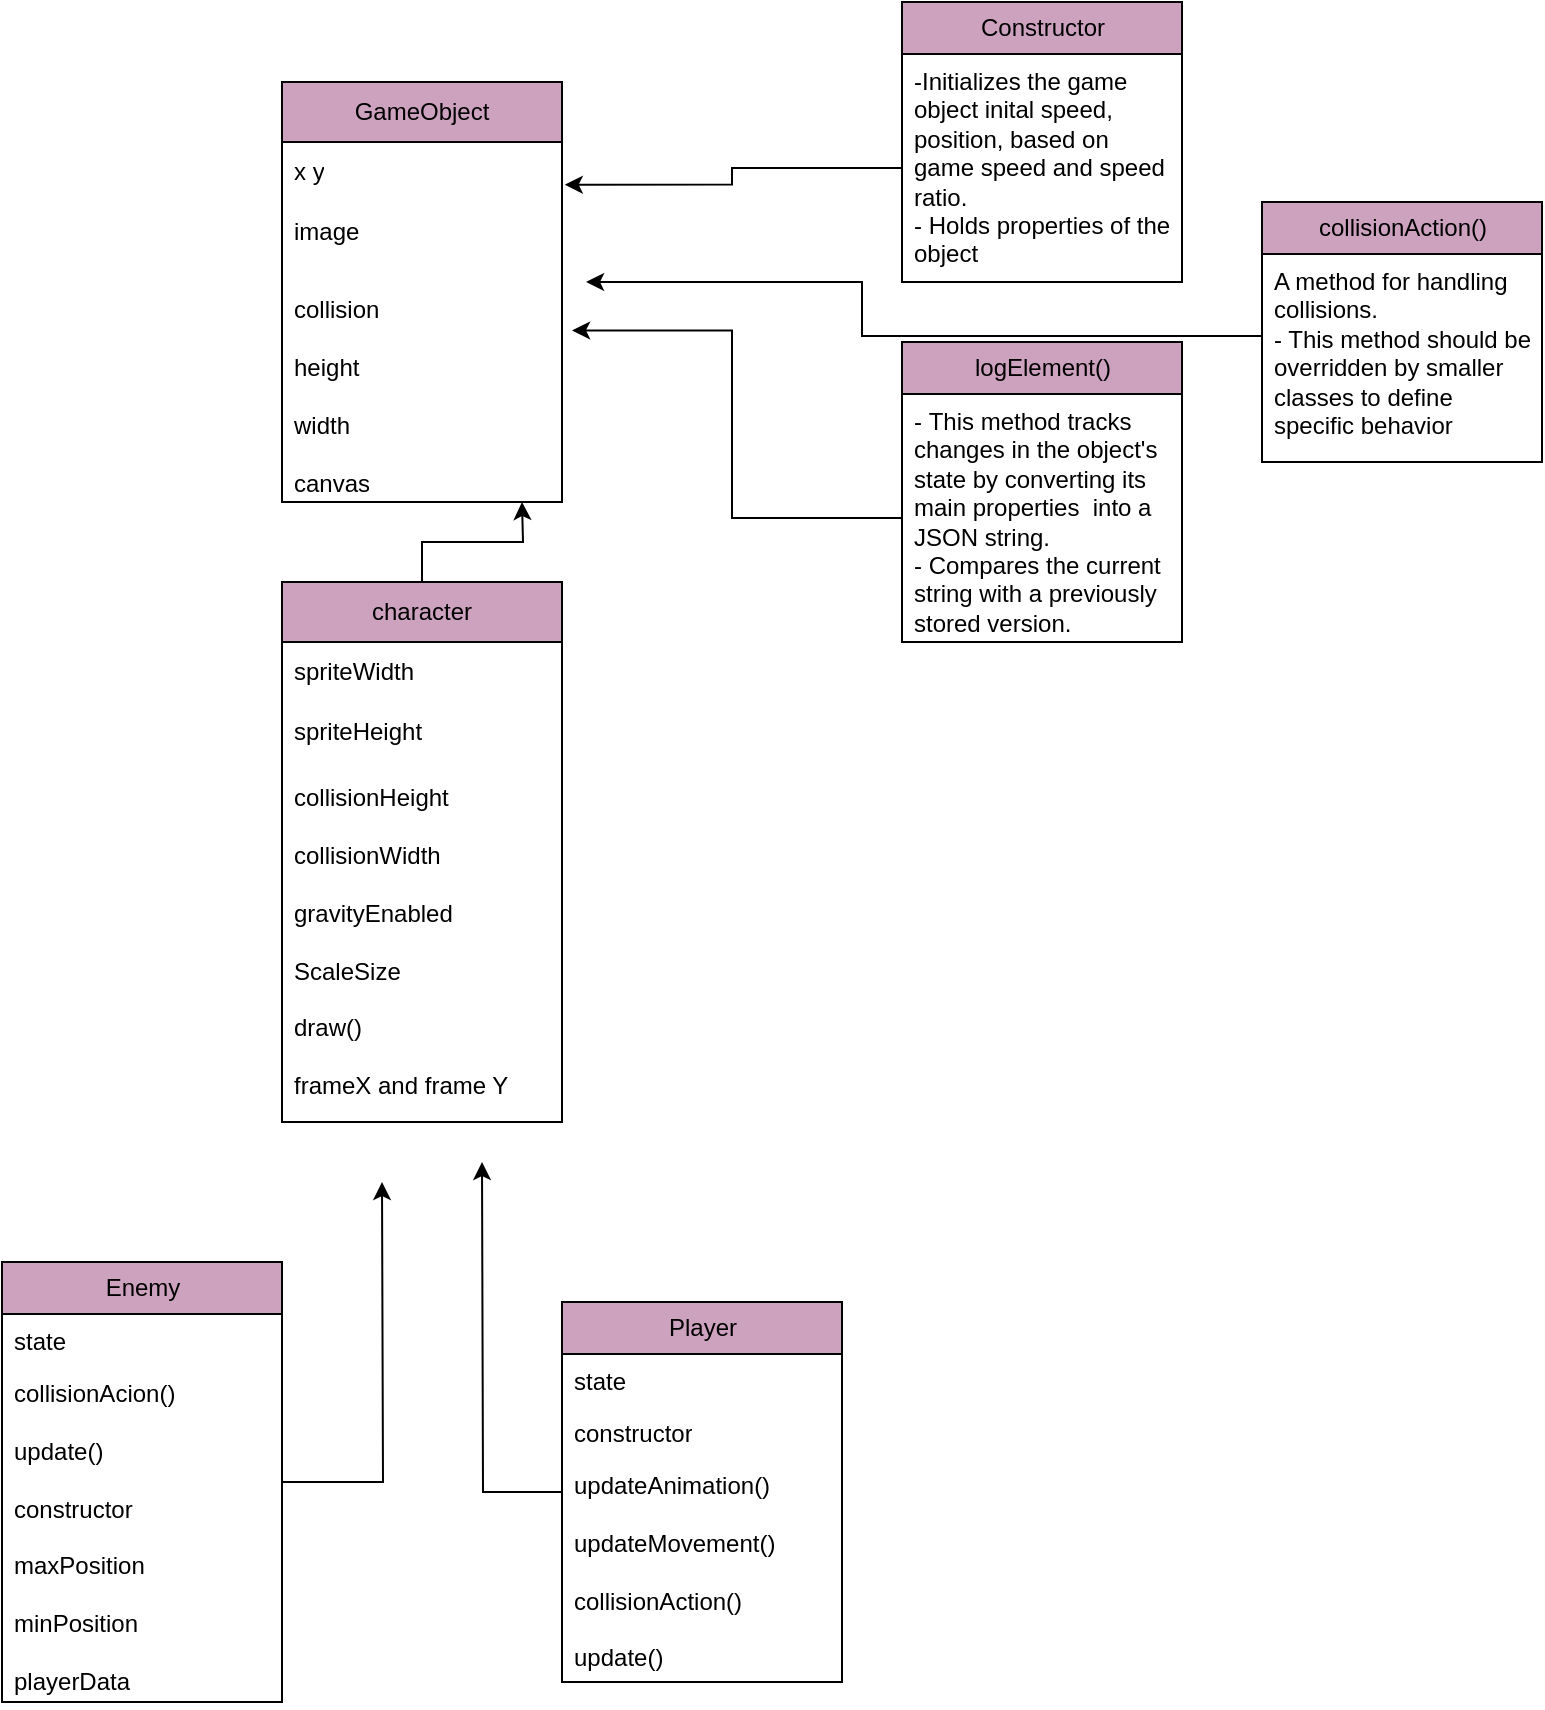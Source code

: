 <mxfile version="24.4.13" type="github">
  <diagram name="Page-1" id="x8qmYuALSSk1d0Hh3r-u">
    <mxGraphModel dx="1442" dy="825" grid="1" gridSize="10" guides="1" tooltips="1" connect="1" arrows="1" fold="1" page="1" pageScale="1" pageWidth="850" pageHeight="1100" math="0" shadow="0">
      <root>
        <mxCell id="0" />
        <mxCell id="1" parent="0" />
        <mxCell id="55efxoMV8fd_eb3HAS1C-12" value="GameObject" style="swimlane;fontStyle=0;childLayout=stackLayout;horizontal=1;startSize=30;horizontalStack=0;resizeParent=1;resizeParentMax=0;resizeLast=0;collapsible=1;marginBottom=0;whiteSpace=wrap;html=1;fillColor=#CDA2BE;" vertex="1" parent="1">
          <mxGeometry x="170" y="170" width="140" height="210" as="geometry" />
        </mxCell>
        <mxCell id="55efxoMV8fd_eb3HAS1C-13" value="x y" style="text;strokeColor=none;fillColor=none;align=left;verticalAlign=middle;spacingLeft=4;spacingRight=4;overflow=hidden;points=[[0,0.5],[1,0.5]];portConstraint=eastwest;rotatable=0;whiteSpace=wrap;html=1;" vertex="1" parent="55efxoMV8fd_eb3HAS1C-12">
          <mxGeometry y="30" width="140" height="30" as="geometry" />
        </mxCell>
        <mxCell id="55efxoMV8fd_eb3HAS1C-14" value="image" style="text;strokeColor=none;fillColor=none;align=left;verticalAlign=middle;spacingLeft=4;spacingRight=4;overflow=hidden;points=[[0,0.5],[1,0.5]];portConstraint=eastwest;rotatable=0;whiteSpace=wrap;html=1;" vertex="1" parent="55efxoMV8fd_eb3HAS1C-12">
          <mxGeometry y="60" width="140" height="30" as="geometry" />
        </mxCell>
        <mxCell id="55efxoMV8fd_eb3HAS1C-15" value="&lt;div&gt;&lt;br&gt;&lt;/div&gt;&lt;div&gt;&lt;span style=&quot;background-color: initial;&quot;&gt;collision&lt;/span&gt;&lt;br&gt;&lt;/div&gt;&lt;div&gt;&lt;br&gt;&lt;/div&gt;&lt;div&gt;height&lt;/div&gt;&lt;div&gt;&lt;br&gt;&lt;/div&gt;&lt;div&gt;width&lt;/div&gt;&lt;div&gt;&lt;br&gt;&lt;/div&gt;canvas" style="text;strokeColor=none;fillColor=none;align=left;verticalAlign=middle;spacingLeft=4;spacingRight=4;overflow=hidden;points=[[0,0.5],[1,0.5]];portConstraint=eastwest;rotatable=0;whiteSpace=wrap;html=1;" vertex="1" parent="55efxoMV8fd_eb3HAS1C-12">
          <mxGeometry y="90" width="140" height="120" as="geometry" />
        </mxCell>
        <mxCell id="55efxoMV8fd_eb3HAS1C-34" style="edgeStyle=orthogonalEdgeStyle;rounded=0;orthogonalLoop=1;jettySize=auto;html=1;" edge="1" parent="1" source="55efxoMV8fd_eb3HAS1C-28">
          <mxGeometry relative="1" as="geometry">
            <mxPoint x="290" y="380" as="targetPoint" />
          </mxGeometry>
        </mxCell>
        <mxCell id="55efxoMV8fd_eb3HAS1C-28" value="character" style="swimlane;fontStyle=0;childLayout=stackLayout;horizontal=1;startSize=30;horizontalStack=0;resizeParent=1;resizeParentMax=0;resizeLast=0;collapsible=1;marginBottom=0;whiteSpace=wrap;html=1;fillColor=#CDA2BE;" vertex="1" parent="1">
          <mxGeometry x="170" y="420" width="140" height="270" as="geometry" />
        </mxCell>
        <mxCell id="55efxoMV8fd_eb3HAS1C-29" value="spriteWidth" style="text;strokeColor=none;fillColor=none;align=left;verticalAlign=middle;spacingLeft=4;spacingRight=4;overflow=hidden;points=[[0,0.5],[1,0.5]];portConstraint=eastwest;rotatable=0;whiteSpace=wrap;html=1;" vertex="1" parent="55efxoMV8fd_eb3HAS1C-28">
          <mxGeometry y="30" width="140" height="30" as="geometry" />
        </mxCell>
        <mxCell id="55efxoMV8fd_eb3HAS1C-30" value="spriteHeight" style="text;strokeColor=none;fillColor=none;align=left;verticalAlign=middle;spacingLeft=4;spacingRight=4;overflow=hidden;points=[[0,0.5],[1,0.5]];portConstraint=eastwest;rotatable=0;whiteSpace=wrap;html=1;" vertex="1" parent="55efxoMV8fd_eb3HAS1C-28">
          <mxGeometry y="60" width="140" height="30" as="geometry" />
        </mxCell>
        <mxCell id="55efxoMV8fd_eb3HAS1C-31" value="&lt;div&gt;&lt;span style=&quot;background-color: initial;&quot;&gt;collisionHeight&lt;/span&gt;&lt;br&gt;&lt;/div&gt;&lt;div&gt;&lt;br&gt;&lt;/div&gt;&lt;div&gt;collisionWidth&lt;/div&gt;&lt;div&gt;&lt;br&gt;&lt;/div&gt;&lt;div&gt;gravityEnabled&lt;/div&gt;&lt;div&gt;&lt;br&gt;&lt;/div&gt;&lt;div&gt;ScaleSize&lt;/div&gt;&lt;div&gt;&lt;br&gt;&lt;/div&gt;&lt;div&gt;draw()&lt;/div&gt;&lt;div&gt;&lt;br&gt;&lt;/div&gt;frameX and frame Y" style="text;strokeColor=none;fillColor=none;align=left;verticalAlign=middle;spacingLeft=4;spacingRight=4;overflow=hidden;points=[[0,0.5],[1,0.5]];portConstraint=eastwest;rotatable=0;whiteSpace=wrap;html=1;" vertex="1" parent="55efxoMV8fd_eb3HAS1C-28">
          <mxGeometry y="90" width="140" height="180" as="geometry" />
        </mxCell>
        <mxCell id="55efxoMV8fd_eb3HAS1C-82" style="edgeStyle=orthogonalEdgeStyle;rounded=0;orthogonalLoop=1;jettySize=auto;html=1;" edge="1" parent="1" source="55efxoMV8fd_eb3HAS1C-51">
          <mxGeometry relative="1" as="geometry">
            <mxPoint x="220" y="720" as="targetPoint" />
          </mxGeometry>
        </mxCell>
        <mxCell id="55efxoMV8fd_eb3HAS1C-51" value="Enemy" style="swimlane;fontStyle=0;childLayout=stackLayout;horizontal=1;startSize=26;fillColor=#CDA2BE;horizontalStack=0;resizeParent=1;resizeParentMax=0;resizeLast=0;collapsible=1;marginBottom=0;html=1;" vertex="1" parent="1">
          <mxGeometry x="30" y="760" width="140" height="220" as="geometry" />
        </mxCell>
        <mxCell id="55efxoMV8fd_eb3HAS1C-53" value="state" style="text;strokeColor=none;fillColor=none;align=left;verticalAlign=top;spacingLeft=4;spacingRight=4;overflow=hidden;rotatable=0;points=[[0,0.5],[1,0.5]];portConstraint=eastwest;whiteSpace=wrap;html=1;" vertex="1" parent="55efxoMV8fd_eb3HAS1C-51">
          <mxGeometry y="26" width="140" height="26" as="geometry" />
        </mxCell>
        <mxCell id="55efxoMV8fd_eb3HAS1C-54" value="&lt;div&gt;collisionAcion()&lt;/div&gt;&lt;div&gt;&lt;br&gt;&lt;/div&gt;&lt;div&gt;update()&lt;/div&gt;&lt;div&gt;&lt;br&gt;&lt;/div&gt;&lt;div&gt;constructor&lt;/div&gt;&lt;div&gt;&lt;br&gt;&lt;/div&gt;&lt;div&gt;maxPosition&lt;/div&gt;&lt;div&gt;&lt;br&gt;&lt;/div&gt;&lt;div&gt;minPosition&lt;/div&gt;&lt;div&gt;&lt;br&gt;&lt;/div&gt;playerData" style="text;strokeColor=none;fillColor=none;align=left;verticalAlign=top;spacingLeft=4;spacingRight=4;overflow=hidden;rotatable=0;points=[[0,0.5],[1,0.5]];portConstraint=eastwest;whiteSpace=wrap;html=1;" vertex="1" parent="55efxoMV8fd_eb3HAS1C-51">
          <mxGeometry y="52" width="140" height="168" as="geometry" />
        </mxCell>
        <mxCell id="55efxoMV8fd_eb3HAS1C-81" style="edgeStyle=orthogonalEdgeStyle;rounded=0;orthogonalLoop=1;jettySize=auto;html=1;" edge="1" parent="1" source="55efxoMV8fd_eb3HAS1C-55">
          <mxGeometry relative="1" as="geometry">
            <mxPoint x="270" y="710" as="targetPoint" />
          </mxGeometry>
        </mxCell>
        <mxCell id="55efxoMV8fd_eb3HAS1C-55" value="Player" style="swimlane;fontStyle=0;childLayout=stackLayout;horizontal=1;startSize=26;fillColor=#CDA2BE;horizontalStack=0;resizeParent=1;resizeParentMax=0;resizeLast=0;collapsible=1;marginBottom=0;html=1;" vertex="1" parent="1">
          <mxGeometry x="310" y="780" width="140" height="190" as="geometry" />
        </mxCell>
        <mxCell id="55efxoMV8fd_eb3HAS1C-56" value="state" style="text;strokeColor=none;fillColor=none;align=left;verticalAlign=top;spacingLeft=4;spacingRight=4;overflow=hidden;rotatable=0;points=[[0,0.5],[1,0.5]];portConstraint=eastwest;whiteSpace=wrap;html=1;" vertex="1" parent="55efxoMV8fd_eb3HAS1C-55">
          <mxGeometry y="26" width="140" height="26" as="geometry" />
        </mxCell>
        <mxCell id="55efxoMV8fd_eb3HAS1C-57" value="constructor" style="text;strokeColor=none;fillColor=none;align=left;verticalAlign=top;spacingLeft=4;spacingRight=4;overflow=hidden;rotatable=0;points=[[0,0.5],[1,0.5]];portConstraint=eastwest;whiteSpace=wrap;html=1;" vertex="1" parent="55efxoMV8fd_eb3HAS1C-55">
          <mxGeometry y="52" width="140" height="26" as="geometry" />
        </mxCell>
        <mxCell id="55efxoMV8fd_eb3HAS1C-58" value="&lt;div&gt;updateAnimation()&lt;/div&gt;&lt;div&gt;&lt;br&gt;&lt;/div&gt;&lt;div&gt;updateMovement()&lt;/div&gt;&lt;div&gt;&lt;br&gt;&lt;/div&gt;&lt;div&gt;collisionAction()&lt;/div&gt;&lt;div&gt;&lt;br&gt;&lt;/div&gt;update()" style="text;strokeColor=none;fillColor=none;align=left;verticalAlign=top;spacingLeft=4;spacingRight=4;overflow=hidden;rotatable=0;points=[[0,0.5],[1,0.5]];portConstraint=eastwest;whiteSpace=wrap;html=1;" vertex="1" parent="55efxoMV8fd_eb3HAS1C-55">
          <mxGeometry y="78" width="140" height="112" as="geometry" />
        </mxCell>
        <mxCell id="55efxoMV8fd_eb3HAS1C-61" value="Constructor" style="swimlane;fontStyle=0;childLayout=stackLayout;horizontal=1;startSize=26;fillColor=#CDA2BE;horizontalStack=0;resizeParent=1;resizeParentMax=0;resizeLast=0;collapsible=1;marginBottom=0;html=1;" vertex="1" parent="1">
          <mxGeometry x="480" y="130" width="140" height="140" as="geometry" />
        </mxCell>
        <mxCell id="55efxoMV8fd_eb3HAS1C-62" value="-Initializes the game object inital speed, position, based on game speed and speed ratio.&lt;div&gt;- Holds properties of the object&lt;/div&gt;" style="text;strokeColor=none;fillColor=none;align=left;verticalAlign=top;spacingLeft=4;spacingRight=4;overflow=hidden;rotatable=0;points=[[0,0.5],[1,0.5]];portConstraint=eastwest;whiteSpace=wrap;html=1;" vertex="1" parent="55efxoMV8fd_eb3HAS1C-61">
          <mxGeometry y="26" width="140" height="114" as="geometry" />
        </mxCell>
        <mxCell id="55efxoMV8fd_eb3HAS1C-69" value="logElement()" style="swimlane;fontStyle=0;childLayout=stackLayout;horizontal=1;startSize=26;fillColor=#CDA2BE;horizontalStack=0;resizeParent=1;resizeParentMax=0;resizeLast=0;collapsible=1;marginBottom=0;html=1;" vertex="1" parent="1">
          <mxGeometry x="480" y="300" width="140" height="150" as="geometry" />
        </mxCell>
        <mxCell id="55efxoMV8fd_eb3HAS1C-70" value="-&amp;nbsp;This method tracks changes in the object&#39;s state by converting its main properties&amp;nbsp; into a JSON string.&amp;nbsp;&lt;div&gt;- Compares the current string with a previously stored version.&amp;nbsp;&lt;/div&gt;" style="text;strokeColor=none;fillColor=none;align=left;verticalAlign=top;spacingLeft=4;spacingRight=4;overflow=hidden;rotatable=0;points=[[0,0.5],[1,0.5]];portConstraint=eastwest;whiteSpace=wrap;html=1;" vertex="1" parent="55efxoMV8fd_eb3HAS1C-69">
          <mxGeometry y="26" width="140" height="124" as="geometry" />
        </mxCell>
        <mxCell id="55efxoMV8fd_eb3HAS1C-73" style="edgeStyle=orthogonalEdgeStyle;rounded=0;orthogonalLoop=1;jettySize=auto;html=1;entryX=1.036;entryY=0.285;entryDx=0;entryDy=0;entryPerimeter=0;" edge="1" parent="1" source="55efxoMV8fd_eb3HAS1C-70" target="55efxoMV8fd_eb3HAS1C-15">
          <mxGeometry relative="1" as="geometry" />
        </mxCell>
        <mxCell id="55efxoMV8fd_eb3HAS1C-74" style="edgeStyle=orthogonalEdgeStyle;rounded=0;orthogonalLoop=1;jettySize=auto;html=1;entryX=1.01;entryY=-0.289;entryDx=0;entryDy=0;entryPerimeter=0;" edge="1" parent="1" source="55efxoMV8fd_eb3HAS1C-62" target="55efxoMV8fd_eb3HAS1C-14">
          <mxGeometry relative="1" as="geometry" />
        </mxCell>
        <mxCell id="55efxoMV8fd_eb3HAS1C-75" value="collisionAction()" style="swimlane;fontStyle=0;childLayout=stackLayout;horizontal=1;startSize=26;fillColor=#CDA2BE;horizontalStack=0;resizeParent=1;resizeParentMax=0;resizeLast=0;collapsible=1;marginBottom=0;html=1;" vertex="1" parent="1">
          <mxGeometry x="660" y="230" width="140" height="130" as="geometry" />
        </mxCell>
        <mxCell id="55efxoMV8fd_eb3HAS1C-76" value="A method for handling collisions.&amp;nbsp;&lt;div&gt;- This method should be overridden by smaller classes to define specific behavior&lt;/div&gt;" style="text;strokeColor=none;fillColor=none;align=left;verticalAlign=top;spacingLeft=4;spacingRight=4;overflow=hidden;rotatable=0;points=[[0,0.5],[1,0.5]];portConstraint=eastwest;whiteSpace=wrap;html=1;" vertex="1" parent="55efxoMV8fd_eb3HAS1C-75">
          <mxGeometry y="26" width="140" height="104" as="geometry" />
        </mxCell>
        <mxCell id="55efxoMV8fd_eb3HAS1C-80" style="edgeStyle=orthogonalEdgeStyle;rounded=0;orthogonalLoop=1;jettySize=auto;html=1;entryX=1.086;entryY=0.025;entryDx=0;entryDy=0;entryPerimeter=0;" edge="1" parent="1">
          <mxGeometry relative="1" as="geometry">
            <mxPoint x="660" y="297.029" as="sourcePoint" />
            <mxPoint x="322.04" y="270" as="targetPoint" />
            <Array as="points">
              <mxPoint x="460" y="297" />
              <mxPoint x="460" y="270" />
            </Array>
          </mxGeometry>
        </mxCell>
      </root>
    </mxGraphModel>
  </diagram>
</mxfile>

